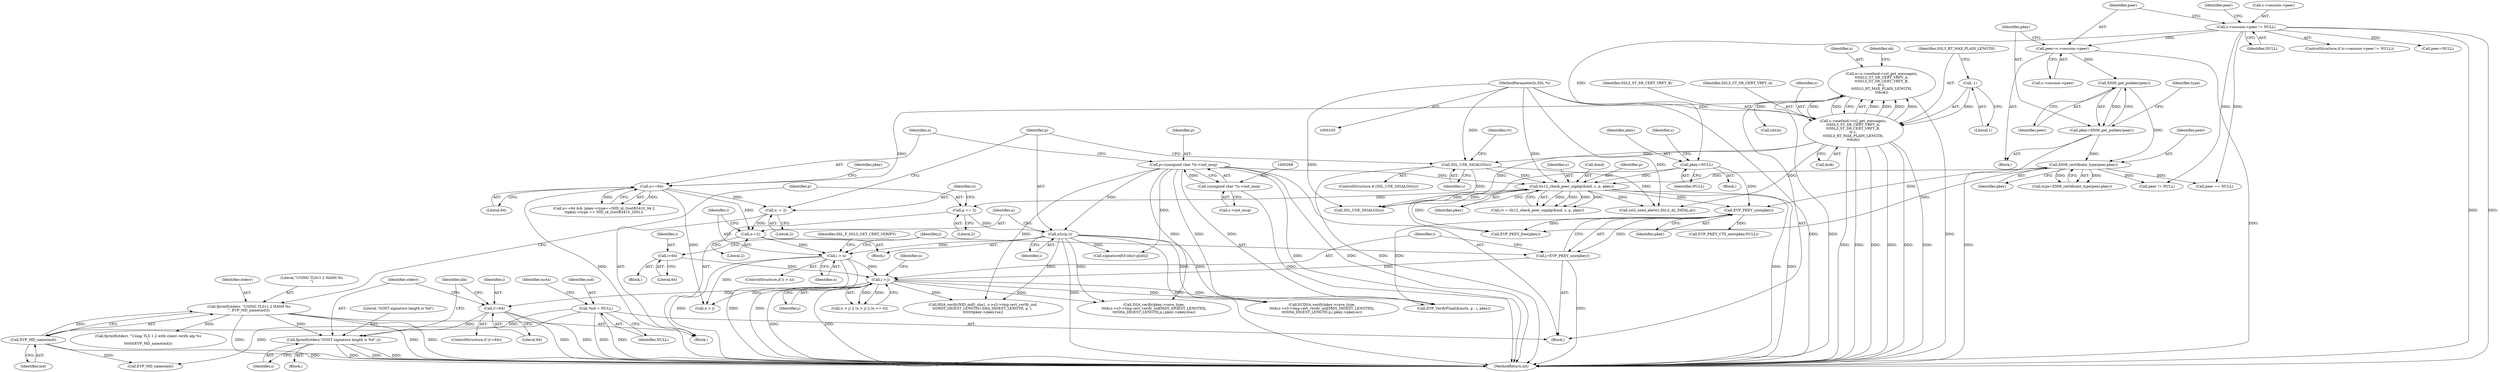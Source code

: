 digraph "0_openssl_1421e0c584ae9120ca1b88098f13d6d2e90b83a3@API" {
"1000625" [label="(Call,fprintf(stderr,\"GOST signature length is %d\",i))"];
"1000327" [label="(Call,fprintf(stderr, \"USING TLSv1.2 HASH %s\n\", EVP_MD_name(md)))"];
"1000330" [label="(Call,EVP_MD_name(md))"];
"1000128" [label="(Call,*md = NULL)"];
"1000621" [label="(Call,i!=64)"];
"1000362" [label="(Call,i > j)"];
"1000289" [label="(Call,i=64)"];
"1000345" [label="(Call,i > n)"];
"1000338" [label="(Call,n2s(p,i))"];
"1000332" [label="(Call,p += 2)"];
"1000301" [label="(Call,tls12_check_peer_sigalg(&md, s, p, pkey))"];
"1000295" [label="(Call,SSL_USE_SIGALGS(s))"];
"1000137" [label="(Call,s->method->ssl_get_message(s,\n\t\tSSL3_ST_SR_CERT_VRFY_A,\n\t\tSSL3_ST_SR_CERT_VRFY_B,\n\t\t-1,\n\t\tSSL3_RT_MAX_PLAIN_LENGTH,\n\t\t&ok))"];
"1000106" [label="(MethodParameterIn,SSL *s)"];
"1000141" [label="(Call,-1)"];
"1000265" [label="(Call,p=(unsigned char *)s->init_msg)"];
"1000267" [label="(Call,(unsigned char *)s->init_msg)"];
"1000183" [label="(Call,pkey=NULL)"];
"1000154" [label="(Call,s->session->peer != NULL)"];
"1000175" [label="(Call,X509_certificate_type(peer,pkey))"];
"1000171" [label="(Call,X509_get_pubkey(peer))"];
"1000162" [label="(Call,peer=s->session->peer)"];
"1000169" [label="(Call,pkey=X509_get_pubkey(peer))"];
"1000341" [label="(Call,n-=2)"];
"1000335" [label="(Call,n -= 2)"];
"1000274" [label="(Call,n==64)"];
"1000135" [label="(Call,n=s->method->ssl_get_message(s,\n\t\tSSL3_ST_SR_CERT_VRFY_A,\n\t\tSSL3_ST_SR_CERT_VRFY_B,\n\t\t-1,\n\t\tSSL3_RT_MAX_PLAIN_LENGTH,\n\t\t&ok))"];
"1000356" [label="(Call,j=EVP_PKEY_size(pkey))"];
"1000358" [label="(Call,EVP_PKEY_size(pkey))"];
"1000135" [label="(Call,n=s->method->ssl_get_message(s,\n\t\tSSL3_ST_SR_CERT_VRFY_A,\n\t\tSSL3_ST_SR_CERT_VRFY_B,\n\t\t-1,\n\t\tSSL3_RT_MAX_PLAIN_LENGTH,\n\t\t&ok))"];
"1000624" [label="(Block,)"];
"1000274" [label="(Call,n==64)"];
"1000150" [label="(Call,(int)n)"];
"1000357" [label="(Identifier,j)"];
"1000163" [label="(Identifier,peer)"];
"1000191" [label="(Identifier,s)"];
"1000161" [label="(Block,)"];
"1000639" [label="(Call,signature[63-idx]=p[idx])"];
"1000280" [label="(Identifier,pkey)"];
"1000176" [label="(Identifier,peer)"];
"1000266" [label="(Identifier,p)"];
"1000179" [label="(Block,)"];
"1000297" [label="(Block,)"];
"1000107" [label="(Block,)"];
"1000291" [label="(Literal,64)"];
"1000143" [label="(Identifier,SSL3_RT_MAX_PLAIN_LENGTH)"];
"1000275" [label="(Identifier,n)"];
"1000625" [label="(Call,fprintf(stderr,\"GOST signature length is %d\",i))"];
"1000154" [label="(Call,s->session->peer != NULL)"];
"1000345" [label="(Call,i > n)"];
"1000134" [label="(Identifier,mctx)"];
"1000304" [label="(Identifier,s)"];
"1000440" [label="(Call,EVP_VerifyFinal(&mctx, p , i, pkey))"];
"1000366" [label="(Call,n > j)"];
"1000172" [label="(Identifier,peer)"];
"1000344" [label="(ControlStructure,if (i > n))"];
"1000327" [label="(Call,fprintf(stderr, \"USING TLSv1.2 HASH %s\n\", EVP_MD_name(md)))"];
"1000183" [label="(Call,pkey=NULL)"];
"1000356" [label="(Call,j=EVP_PKEY_size(pkey))"];
"1000306" [label="(Identifier,pkey)"];
"1000361" [label="(Call,(i > j) || (n > j) || (n <= 0))"];
"1000293" [label="(Block,)"];
"1000185" [label="(Identifier,NULL)"];
"1000300" [label="(Identifier,rv)"];
"1000627" [label="(Literal,\"GOST signature length is %d\")"];
"1000518" [label="(Call,DSA_verify(pkey->save_type,\n\t\t\t&(s->s3->tmp.cert_verify_md[MD5_DIGEST_LENGTH]),\n\t\t\tSHA_DIGEST_LENGTH,p,i,pkey->pkey.dsa))"];
"1000340" [label="(Identifier,i)"];
"1000288" [label="(Block,)"];
"1000142" [label="(Literal,1)"];
"1000294" [label="(ControlStructure,if (SSL_USE_SIGALGS(s)))"];
"1000621" [label="(Call,i!=64)"];
"1000177" [label="(Identifier,pkey)"];
"1000328" [label="(Identifier,stderr)"];
"1000620" [label="(ControlStructure,if (i!=64))"];
"1000148" [label="(Identifier,ok)"];
"1000170" [label="(Identifier,pkey)"];
"1000339" [label="(Identifier,p)"];
"1000140" [label="(Identifier,SSL3_ST_SR_CERT_VRFY_B)"];
"1000367" [label="(Identifier,n)"];
"1000299" [label="(Call,rv = tls12_check_peer_sigalg(&md, s, p, pkey))"];
"1000364" [label="(Identifier,j)"];
"1000329" [label="(Literal,\"USING TLSv1.2 HASH %s\n\")"];
"1000290" [label="(Identifier,i)"];
"1000174" [label="(Identifier,type)"];
"1000363" [label="(Identifier,i)"];
"1000350" [label="(Identifier,SSL_F_SSL3_GET_CERT_VERIFY)"];
"1000164" [label="(Call,s->session->peer)"];
"1000184" [label="(Identifier,pkey)"];
"1000411" [label="(Call,fprintf(stderr, \"Using TLS 1.2 with client verify alg %s\n\",\n\t\t\t\t\t\t\tEVP_MD_name(md)))"];
"1000381" [label="(Call,SSL_USE_SIGALGS(s))"];
"1000731" [label="(MethodReturn,int)"];
"1000359" [label="(Identifier,pkey)"];
"1000346" [label="(Identifier,i)"];
"1000141" [label="(Call,-1)"];
"1000343" [label="(Literal,2)"];
"1000139" [label="(Identifier,SSL3_ST_SR_CERT_VRFY_A)"];
"1000332" [label="(Call,p += 2)"];
"1000267" [label="(Call,(unsigned char *)s->init_msg)"];
"1000333" [label="(Identifier,p)"];
"1000342" [label="(Identifier,n)"];
"1000160" [label="(Identifier,NULL)"];
"1000138" [label="(Identifier,s)"];
"1000129" [label="(Identifier,md)"];
"1000128" [label="(Call,*md = NULL)"];
"1000295" [label="(Call,SSL_USE_SIGALGS(s))"];
"1000302" [label="(Call,&md)"];
"1000615" [label="(Call,EVP_PKEY_CTX_new(pkey,NULL))"];
"1000622" [label="(Identifier,i)"];
"1000130" [label="(Identifier,NULL)"];
"1000727" [label="(Call,EVP_PKEY_free(pkey))"];
"1000169" [label="(Call,pkey=X509_get_pubkey(peer))"];
"1000628" [label="(Identifier,i)"];
"1000136" [label="(Identifier,n)"];
"1000296" [label="(Identifier,s)"];
"1000692" [label="(Call,ssl3_send_alert(s,SSL3_AL_FATAL,al))"];
"1000358" [label="(Call,EVP_PKEY_size(pkey))"];
"1000181" [label="(Identifier,peer)"];
"1000330" [label="(Call,EVP_MD_name(md))"];
"1000338" [label="(Call,n2s(p,i))"];
"1000153" [label="(ControlStructure,if (s->session->peer != NULL))"];
"1000626" [label="(Identifier,stderr)"];
"1000180" [label="(Call,peer=NULL)"];
"1000144" [label="(Call,&ok)"];
"1000137" [label="(Call,s->method->ssl_get_message(s,\n\t\tSSL3_ST_SR_CERT_VRFY_A,\n\t\tSSL3_ST_SR_CERT_VRFY_B,\n\t\t-1,\n\t\tSSL3_RT_MAX_PLAIN_LENGTH,\n\t\t&ok))"];
"1000269" [label="(Call,s->init_msg)"];
"1000273" [label="(Call,n==64 && (pkey->type==NID_id_GostR3410_94 ||\n\t\tpkey->type == NID_id_GostR3410_2001))"];
"1000623" [label="(Literal,64)"];
"1000331" [label="(Identifier,md)"];
"1000265" [label="(Call,p=(unsigned char *)s->init_msg)"];
"1000175" [label="(Call,X509_certificate_type(peer,pkey))"];
"1000162" [label="(Call,peer=s->session->peer)"];
"1000155" [label="(Call,s->session->peer)"];
"1000562" [label="(Call,ECDSA_verify(pkey->save_type,\n\t\t\t&(s->s3->tmp.cert_verify_md[MD5_DIGEST_LENGTH]),\n\t\t\tSHA_DIGEST_LENGTH,p,i,pkey->pkey.ec))"];
"1000465" [label="(Call,RSA_verify(NID_md5_sha1, s->s3->tmp.cert_verify_md,\n\t\t\tMD5_DIGEST_LENGTH+SHA_DIGEST_LENGTH, p, i, \n\t\t\t\t\t\t\tpkey->pkey.rsa))"];
"1000334" [label="(Literal,2)"];
"1000289" [label="(Call,i=64)"];
"1000305" [label="(Identifier,p)"];
"1000341" [label="(Call,n-=2)"];
"1000631" [label="(Identifier,idx)"];
"1000173" [label="(Call,type=X509_certificate_type(peer,pkey))"];
"1000301" [label="(Call,tls12_check_peer_sigalg(&md, s, p, pkey))"];
"1000208" [label="(Call,peer != NULL)"];
"1000347" [label="(Identifier,n)"];
"1000227" [label="(Call,peer == NULL)"];
"1000335" [label="(Call,n -= 2)"];
"1000337" [label="(Literal,2)"];
"1000414" [label="(Call,EVP_MD_name(md))"];
"1000336" [label="(Identifier,n)"];
"1000106" [label="(MethodParameterIn,SSL *s)"];
"1000276" [label="(Literal,64)"];
"1000171" [label="(Call,X509_get_pubkey(peer))"];
"1000362" [label="(Call,i > j)"];
"1000625" -> "1000624"  [label="AST: "];
"1000625" -> "1000628"  [label="CFG: "];
"1000626" -> "1000625"  [label="AST: "];
"1000627" -> "1000625"  [label="AST: "];
"1000628" -> "1000625"  [label="AST: "];
"1000631" -> "1000625"  [label="CFG: "];
"1000625" -> "1000731"  [label="DDG: "];
"1000625" -> "1000731"  [label="DDG: "];
"1000625" -> "1000731"  [label="DDG: "];
"1000327" -> "1000625"  [label="DDG: "];
"1000621" -> "1000625"  [label="DDG: "];
"1000327" -> "1000297"  [label="AST: "];
"1000327" -> "1000330"  [label="CFG: "];
"1000328" -> "1000327"  [label="AST: "];
"1000329" -> "1000327"  [label="AST: "];
"1000330" -> "1000327"  [label="AST: "];
"1000333" -> "1000327"  [label="CFG: "];
"1000327" -> "1000731"  [label="DDG: "];
"1000327" -> "1000731"  [label="DDG: "];
"1000327" -> "1000731"  [label="DDG: "];
"1000330" -> "1000327"  [label="DDG: "];
"1000327" -> "1000411"  [label="DDG: "];
"1000330" -> "1000331"  [label="CFG: "];
"1000331" -> "1000330"  [label="AST: "];
"1000330" -> "1000731"  [label="DDG: "];
"1000128" -> "1000330"  [label="DDG: "];
"1000330" -> "1000414"  [label="DDG: "];
"1000128" -> "1000107"  [label="AST: "];
"1000128" -> "1000130"  [label="CFG: "];
"1000129" -> "1000128"  [label="AST: "];
"1000130" -> "1000128"  [label="AST: "];
"1000134" -> "1000128"  [label="CFG: "];
"1000128" -> "1000731"  [label="DDG: "];
"1000128" -> "1000731"  [label="DDG: "];
"1000128" -> "1000414"  [label="DDG: "];
"1000621" -> "1000620"  [label="AST: "];
"1000621" -> "1000623"  [label="CFG: "];
"1000622" -> "1000621"  [label="AST: "];
"1000623" -> "1000621"  [label="AST: "];
"1000626" -> "1000621"  [label="CFG: "];
"1000631" -> "1000621"  [label="CFG: "];
"1000621" -> "1000731"  [label="DDG: "];
"1000621" -> "1000731"  [label="DDG: "];
"1000362" -> "1000621"  [label="DDG: "];
"1000362" -> "1000361"  [label="AST: "];
"1000362" -> "1000364"  [label="CFG: "];
"1000363" -> "1000362"  [label="AST: "];
"1000364" -> "1000362"  [label="AST: "];
"1000367" -> "1000362"  [label="CFG: "];
"1000361" -> "1000362"  [label="CFG: "];
"1000362" -> "1000731"  [label="DDG: "];
"1000362" -> "1000731"  [label="DDG: "];
"1000362" -> "1000361"  [label="DDG: "];
"1000362" -> "1000361"  [label="DDG: "];
"1000289" -> "1000362"  [label="DDG: "];
"1000345" -> "1000362"  [label="DDG: "];
"1000356" -> "1000362"  [label="DDG: "];
"1000362" -> "1000366"  [label="DDG: "];
"1000362" -> "1000440"  [label="DDG: "];
"1000362" -> "1000465"  [label="DDG: "];
"1000362" -> "1000518"  [label="DDG: "];
"1000362" -> "1000562"  [label="DDG: "];
"1000289" -> "1000288"  [label="AST: "];
"1000289" -> "1000291"  [label="CFG: "];
"1000290" -> "1000289"  [label="AST: "];
"1000291" -> "1000289"  [label="AST: "];
"1000357" -> "1000289"  [label="CFG: "];
"1000345" -> "1000344"  [label="AST: "];
"1000345" -> "1000347"  [label="CFG: "];
"1000346" -> "1000345"  [label="AST: "];
"1000347" -> "1000345"  [label="AST: "];
"1000350" -> "1000345"  [label="CFG: "];
"1000357" -> "1000345"  [label="CFG: "];
"1000345" -> "1000731"  [label="DDG: "];
"1000345" -> "1000731"  [label="DDG: "];
"1000345" -> "1000731"  [label="DDG: "];
"1000338" -> "1000345"  [label="DDG: "];
"1000341" -> "1000345"  [label="DDG: "];
"1000345" -> "1000366"  [label="DDG: "];
"1000338" -> "1000293"  [label="AST: "];
"1000338" -> "1000340"  [label="CFG: "];
"1000339" -> "1000338"  [label="AST: "];
"1000340" -> "1000338"  [label="AST: "];
"1000342" -> "1000338"  [label="CFG: "];
"1000338" -> "1000731"  [label="DDG: "];
"1000338" -> "1000731"  [label="DDG: "];
"1000332" -> "1000338"  [label="DDG: "];
"1000265" -> "1000338"  [label="DDG: "];
"1000338" -> "1000440"  [label="DDG: "];
"1000338" -> "1000465"  [label="DDG: "];
"1000338" -> "1000518"  [label="DDG: "];
"1000338" -> "1000562"  [label="DDG: "];
"1000338" -> "1000639"  [label="DDG: "];
"1000332" -> "1000297"  [label="AST: "];
"1000332" -> "1000334"  [label="CFG: "];
"1000333" -> "1000332"  [label="AST: "];
"1000334" -> "1000332"  [label="AST: "];
"1000336" -> "1000332"  [label="CFG: "];
"1000301" -> "1000332"  [label="DDG: "];
"1000301" -> "1000299"  [label="AST: "];
"1000301" -> "1000306"  [label="CFG: "];
"1000302" -> "1000301"  [label="AST: "];
"1000304" -> "1000301"  [label="AST: "];
"1000305" -> "1000301"  [label="AST: "];
"1000306" -> "1000301"  [label="AST: "];
"1000299" -> "1000301"  [label="CFG: "];
"1000301" -> "1000731"  [label="DDG: "];
"1000301" -> "1000731"  [label="DDG: "];
"1000301" -> "1000299"  [label="DDG: "];
"1000301" -> "1000299"  [label="DDG: "];
"1000301" -> "1000299"  [label="DDG: "];
"1000301" -> "1000299"  [label="DDG: "];
"1000295" -> "1000301"  [label="DDG: "];
"1000106" -> "1000301"  [label="DDG: "];
"1000265" -> "1000301"  [label="DDG: "];
"1000183" -> "1000301"  [label="DDG: "];
"1000175" -> "1000301"  [label="DDG: "];
"1000301" -> "1000358"  [label="DDG: "];
"1000301" -> "1000381"  [label="DDG: "];
"1000301" -> "1000692"  [label="DDG: "];
"1000301" -> "1000727"  [label="DDG: "];
"1000295" -> "1000294"  [label="AST: "];
"1000295" -> "1000296"  [label="CFG: "];
"1000296" -> "1000295"  [label="AST: "];
"1000300" -> "1000295"  [label="CFG: "];
"1000339" -> "1000295"  [label="CFG: "];
"1000295" -> "1000731"  [label="DDG: "];
"1000137" -> "1000295"  [label="DDG: "];
"1000106" -> "1000295"  [label="DDG: "];
"1000295" -> "1000381"  [label="DDG: "];
"1000295" -> "1000692"  [label="DDG: "];
"1000137" -> "1000135"  [label="AST: "];
"1000137" -> "1000144"  [label="CFG: "];
"1000138" -> "1000137"  [label="AST: "];
"1000139" -> "1000137"  [label="AST: "];
"1000140" -> "1000137"  [label="AST: "];
"1000141" -> "1000137"  [label="AST: "];
"1000143" -> "1000137"  [label="AST: "];
"1000144" -> "1000137"  [label="AST: "];
"1000135" -> "1000137"  [label="CFG: "];
"1000137" -> "1000731"  [label="DDG: "];
"1000137" -> "1000731"  [label="DDG: "];
"1000137" -> "1000731"  [label="DDG: "];
"1000137" -> "1000731"  [label="DDG: "];
"1000137" -> "1000731"  [label="DDG: "];
"1000137" -> "1000731"  [label="DDG: "];
"1000137" -> "1000135"  [label="DDG: "];
"1000137" -> "1000135"  [label="DDG: "];
"1000137" -> "1000135"  [label="DDG: "];
"1000137" -> "1000135"  [label="DDG: "];
"1000137" -> "1000135"  [label="DDG: "];
"1000137" -> "1000135"  [label="DDG: "];
"1000106" -> "1000137"  [label="DDG: "];
"1000141" -> "1000137"  [label="DDG: "];
"1000137" -> "1000381"  [label="DDG: "];
"1000137" -> "1000692"  [label="DDG: "];
"1000106" -> "1000105"  [label="AST: "];
"1000106" -> "1000731"  [label="DDG: "];
"1000106" -> "1000381"  [label="DDG: "];
"1000106" -> "1000692"  [label="DDG: "];
"1000141" -> "1000142"  [label="CFG: "];
"1000142" -> "1000141"  [label="AST: "];
"1000143" -> "1000141"  [label="CFG: "];
"1000265" -> "1000107"  [label="AST: "];
"1000265" -> "1000267"  [label="CFG: "];
"1000266" -> "1000265"  [label="AST: "];
"1000267" -> "1000265"  [label="AST: "];
"1000275" -> "1000265"  [label="CFG: "];
"1000265" -> "1000731"  [label="DDG: "];
"1000265" -> "1000731"  [label="DDG: "];
"1000267" -> "1000265"  [label="DDG: "];
"1000265" -> "1000440"  [label="DDG: "];
"1000265" -> "1000465"  [label="DDG: "];
"1000265" -> "1000518"  [label="DDG: "];
"1000265" -> "1000562"  [label="DDG: "];
"1000265" -> "1000639"  [label="DDG: "];
"1000267" -> "1000269"  [label="CFG: "];
"1000268" -> "1000267"  [label="AST: "];
"1000269" -> "1000267"  [label="AST: "];
"1000267" -> "1000731"  [label="DDG: "];
"1000183" -> "1000179"  [label="AST: "];
"1000183" -> "1000185"  [label="CFG: "];
"1000184" -> "1000183"  [label="AST: "];
"1000185" -> "1000183"  [label="AST: "];
"1000191" -> "1000183"  [label="CFG: "];
"1000154" -> "1000183"  [label="DDG: "];
"1000183" -> "1000358"  [label="DDG: "];
"1000183" -> "1000727"  [label="DDG: "];
"1000154" -> "1000153"  [label="AST: "];
"1000154" -> "1000160"  [label="CFG: "];
"1000155" -> "1000154"  [label="AST: "];
"1000160" -> "1000154"  [label="AST: "];
"1000163" -> "1000154"  [label="CFG: "];
"1000181" -> "1000154"  [label="CFG: "];
"1000154" -> "1000731"  [label="DDG: "];
"1000154" -> "1000731"  [label="DDG: "];
"1000154" -> "1000162"  [label="DDG: "];
"1000154" -> "1000180"  [label="DDG: "];
"1000154" -> "1000208"  [label="DDG: "];
"1000154" -> "1000227"  [label="DDG: "];
"1000175" -> "1000173"  [label="AST: "];
"1000175" -> "1000177"  [label="CFG: "];
"1000176" -> "1000175"  [label="AST: "];
"1000177" -> "1000175"  [label="AST: "];
"1000173" -> "1000175"  [label="CFG: "];
"1000175" -> "1000173"  [label="DDG: "];
"1000175" -> "1000173"  [label="DDG: "];
"1000171" -> "1000175"  [label="DDG: "];
"1000169" -> "1000175"  [label="DDG: "];
"1000175" -> "1000208"  [label="DDG: "];
"1000175" -> "1000227"  [label="DDG: "];
"1000175" -> "1000358"  [label="DDG: "];
"1000175" -> "1000727"  [label="DDG: "];
"1000171" -> "1000169"  [label="AST: "];
"1000171" -> "1000172"  [label="CFG: "];
"1000172" -> "1000171"  [label="AST: "];
"1000169" -> "1000171"  [label="CFG: "];
"1000171" -> "1000169"  [label="DDG: "];
"1000162" -> "1000171"  [label="DDG: "];
"1000162" -> "1000161"  [label="AST: "];
"1000162" -> "1000164"  [label="CFG: "];
"1000163" -> "1000162"  [label="AST: "];
"1000164" -> "1000162"  [label="AST: "];
"1000170" -> "1000162"  [label="CFG: "];
"1000162" -> "1000731"  [label="DDG: "];
"1000169" -> "1000161"  [label="AST: "];
"1000170" -> "1000169"  [label="AST: "];
"1000174" -> "1000169"  [label="CFG: "];
"1000169" -> "1000731"  [label="DDG: "];
"1000341" -> "1000293"  [label="AST: "];
"1000341" -> "1000343"  [label="CFG: "];
"1000342" -> "1000341"  [label="AST: "];
"1000343" -> "1000341"  [label="AST: "];
"1000346" -> "1000341"  [label="CFG: "];
"1000335" -> "1000341"  [label="DDG: "];
"1000274" -> "1000341"  [label="DDG: "];
"1000335" -> "1000297"  [label="AST: "];
"1000335" -> "1000337"  [label="CFG: "];
"1000336" -> "1000335"  [label="AST: "];
"1000337" -> "1000335"  [label="AST: "];
"1000339" -> "1000335"  [label="CFG: "];
"1000274" -> "1000335"  [label="DDG: "];
"1000274" -> "1000273"  [label="AST: "];
"1000274" -> "1000276"  [label="CFG: "];
"1000275" -> "1000274"  [label="AST: "];
"1000276" -> "1000274"  [label="AST: "];
"1000280" -> "1000274"  [label="CFG: "];
"1000273" -> "1000274"  [label="CFG: "];
"1000274" -> "1000731"  [label="DDG: "];
"1000274" -> "1000273"  [label="DDG: "];
"1000274" -> "1000273"  [label="DDG: "];
"1000135" -> "1000274"  [label="DDG: "];
"1000274" -> "1000366"  [label="DDG: "];
"1000135" -> "1000107"  [label="AST: "];
"1000136" -> "1000135"  [label="AST: "];
"1000148" -> "1000135"  [label="CFG: "];
"1000135" -> "1000731"  [label="DDG: "];
"1000135" -> "1000731"  [label="DDG: "];
"1000135" -> "1000150"  [label="DDG: "];
"1000356" -> "1000107"  [label="AST: "];
"1000356" -> "1000358"  [label="CFG: "];
"1000357" -> "1000356"  [label="AST: "];
"1000358" -> "1000356"  [label="AST: "];
"1000363" -> "1000356"  [label="CFG: "];
"1000356" -> "1000731"  [label="DDG: "];
"1000358" -> "1000356"  [label="DDG: "];
"1000358" -> "1000359"  [label="CFG: "];
"1000359" -> "1000358"  [label="AST: "];
"1000358" -> "1000440"  [label="DDG: "];
"1000358" -> "1000615"  [label="DDG: "];
"1000358" -> "1000727"  [label="DDG: "];
}
